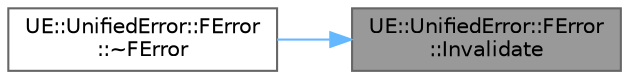 digraph "UE::UnifiedError::FError::Invalidate"
{
 // INTERACTIVE_SVG=YES
 // LATEX_PDF_SIZE
  bgcolor="transparent";
  edge [fontname=Helvetica,fontsize=10,labelfontname=Helvetica,labelfontsize=10];
  node [fontname=Helvetica,fontsize=10,shape=box,height=0.2,width=0.4];
  rankdir="RL";
  Node1 [id="Node000001",label="UE::UnifiedError::FError\l::Invalidate",height=0.2,width=0.4,color="gray40", fillcolor="grey60", style="filled", fontcolor="black",tooltip=" "];
  Node1 -> Node2 [id="edge1_Node000001_Node000002",dir="back",color="steelblue1",style="solid",tooltip=" "];
  Node2 [id="Node000002",label="UE::UnifiedError::FError\l::~FError",height=0.2,width=0.4,color="grey40", fillcolor="white", style="filled",URL="$d4/d8b/classUE_1_1UnifiedError_1_1FError.html#a3b87c2bbff4c812ad846f3910e5de830",tooltip=" "];
}
